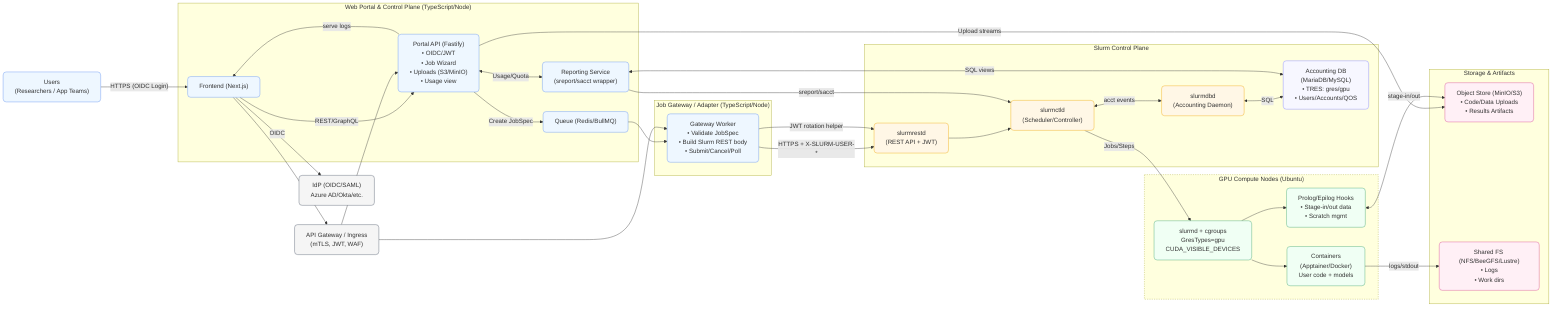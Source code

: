 flowchart LR
  classDef svc fill:#eef7ff,stroke:#5b8def,stroke-width:1px,rx:8,ry:8
  classDef core fill:#f7f7ff,stroke:#7d7dff,stroke-width:1px,rx:8,ry:8
  classDef ctrl fill:#fff7e6,stroke:#f0a202,stroke-width:1px,rx:8,ry:8
  classDef node fill:#f0fff4,stroke:#38a169,stroke-width:1px,rx:8,ry:8
  classDef store fill:#fff0f6,stroke:#d53f8c,stroke-width:1px,rx:8,ry:8
  classDef sec fill:#f5f5f5,stroke:#4a5568,stroke-width:1px,rx:8,ry:8

  U["Users<br/>(Researchers / App Teams)"]:::svc

  subgraph PORTAL["Web Portal & Control Plane (TypeScript/Node)"]
    direction TB
    FE["Frontend (Next.js)"]:::svc
    API["Portal API (Fastify)\n• OIDC/JWT\n• Job Wizard\n• Uploads (S3/MinIO)\n• Usage view"]:::svc
    Q["Queue (Redis/BullMQ)"]:::svc
    RPT["Reporting Service\n(sreport/sacct wrapper)"]:::svc
  end

  subgraph GW["Job Gateway / Adapter (TypeScript/Node)"]
    direction TB
    TGW["Gateway Worker\n• Validate JobSpec\n• Build Slurm REST body\n• Submit/Cancel/Poll"]:::svc
  end

  subgraph SLURM["Slurm Control Plane"]
    direction LR
    REST["slurmrestd\n(REST API + JWT)"]:::ctrl
    CTLD["slurmctld\n(Scheduler/Controller)"]:::ctrl
    DBD["slurmdbd\n(Accounting Daemon)"]:::ctrl
    ACCDB["Accounting DB\n(MariaDB/MySQL)\n• TRES: gres/gpu\n• Users/Accounts/QOS"]:::core
  end

  subgraph NODES["GPU Compute Nodes (Ubuntu)"]
    direction TB
    style NODES stroke-dasharray: 3 3
    N1["slurmd + cgroups\nGresTypes=gpu\nCUDA_VISIBLE_DEVICES"]:::node
    C1["Containers\n(Apptainer/Docker)\nUser code + models"]:::node
    PRO["Prolog/Epilog Hooks\n• Stage-in/out data\n• Scratch mgmt"]:::node
  end

  subgraph STOR["Storage & Artifacts"]
    S3["Object Store (MinIO/S3)\n• Code/Data Uploads\n• Results Artifacts"]:::store
    FS["Shared FS (NFS/BeeGFS/Lustre)\n• Logs\n• Work dirs"]:::store
  end

  IDP["IdP (OIDC/SAML)\nAzure AD/Okta/etc."]:::sec
  PROXY["API Gateway / Ingress\n(mTLS, JWT, WAF)"]:::sec

  U -->|"HTTPS (OIDC Login)"| FE
  FE -->|REST/GraphQL| API
  API -->|Upload streams| S3
  API -->|Create JobSpec| Q
  API <-->|Usage/Quota| RPT
  Q --> TGW
  TGW -->|HTTPS + X-SLURM-USER-*| REST
  REST --> CTLD
  CTLD <-->|acct events| DBD
  DBD <-->|SQL| ACCDB
  CTLD -->|Jobs/Steps| N1
  N1 --> C1
  N1 --> PRO
  PRO <-->|stage-in/out| S3
  C1 -->|logs/stdout| FS
  API -->|serve logs| FE
  FE -->|OIDC| IDP
  FE --> PROXY
  PROXY --> API
  PROXY --> TGW
  TGW -->|JWT rotation helper| REST
  RPT -->|sreport/sacct| CTLD
  RPT <-->|SQL views| ACCDB